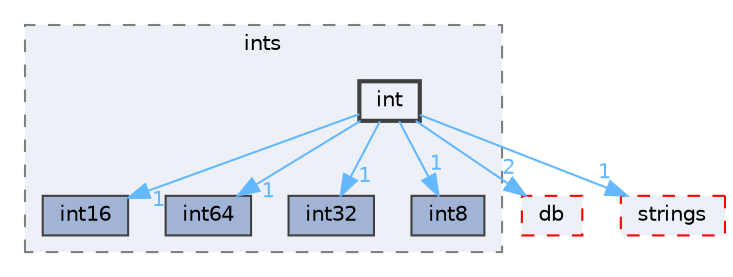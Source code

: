 digraph "src/OpenFOAM/primitives/ints/int"
{
 // LATEX_PDF_SIZE
  bgcolor="transparent";
  edge [fontname=Helvetica,fontsize=10,labelfontname=Helvetica,labelfontsize=10];
  node [fontname=Helvetica,fontsize=10,shape=box,height=0.2,width=0.4];
  compound=true
  subgraph clusterdir_086c067a0e64eeb439d30ae0c44248d8 {
    graph [ bgcolor="#edf0f7", pencolor="grey50", label="ints", fontname=Helvetica,fontsize=10 style="filled,dashed", URL="dir_086c067a0e64eeb439d30ae0c44248d8.html",tooltip=""]
  dir_3c543bf565501185fe412222fdda053a [label="int16", fillcolor="#a2b4d6", color="grey25", style="filled", URL="dir_3c543bf565501185fe412222fdda053a.html",tooltip=""];
  dir_f1e4e40329255f88a5d58467af43fb5d [label="int64", fillcolor="#a2b4d6", color="grey25", style="filled", URL="dir_f1e4e40329255f88a5d58467af43fb5d.html",tooltip=""];
  dir_89913462db5028a6f6117b0a0b2cd520 [label="int32", fillcolor="#a2b4d6", color="grey25", style="filled", URL="dir_89913462db5028a6f6117b0a0b2cd520.html",tooltip=""];
  dir_9d0f454008adc52e89cf1a0e2c6be04a [label="int8", fillcolor="#a2b4d6", color="grey25", style="filled", URL="dir_9d0f454008adc52e89cf1a0e2c6be04a.html",tooltip=""];
  dir_dd8100e19a337b29f44c95e3303ef961 [label="int", fillcolor="#edf0f7", color="grey25", style="filled,bold", URL="dir_dd8100e19a337b29f44c95e3303ef961.html",tooltip=""];
  }
  dir_63c634f7a7cfd679ac26c67fb30fc32f [label="db", fillcolor="#edf0f7", color="red", style="filled,dashed", URL="dir_63c634f7a7cfd679ac26c67fb30fc32f.html",tooltip=""];
  dir_ce1ee507886310df0e74ee2e624fbc88 [label="strings", fillcolor="#edf0f7", color="red", style="filled,dashed", URL="dir_ce1ee507886310df0e74ee2e624fbc88.html",tooltip=""];
  dir_dd8100e19a337b29f44c95e3303ef961->dir_3c543bf565501185fe412222fdda053a [headlabel="1", labeldistance=1.5 headhref="dir_001875_001876.html" href="dir_001875_001876.html" color="steelblue1" fontcolor="steelblue1"];
  dir_dd8100e19a337b29f44c95e3303ef961->dir_63c634f7a7cfd679ac26c67fb30fc32f [headlabel="2", labeldistance=1.5 headhref="dir_001875_000817.html" href="dir_001875_000817.html" color="steelblue1" fontcolor="steelblue1"];
  dir_dd8100e19a337b29f44c95e3303ef961->dir_89913462db5028a6f6117b0a0b2cd520 [headlabel="1", labeldistance=1.5 headhref="dir_001875_001877.html" href="dir_001875_001877.html" color="steelblue1" fontcolor="steelblue1"];
  dir_dd8100e19a337b29f44c95e3303ef961->dir_9d0f454008adc52e89cf1a0e2c6be04a [headlabel="1", labeldistance=1.5 headhref="dir_001875_001879.html" href="dir_001875_001879.html" color="steelblue1" fontcolor="steelblue1"];
  dir_dd8100e19a337b29f44c95e3303ef961->dir_ce1ee507886310df0e74ee2e624fbc88 [headlabel="1", labeldistance=1.5 headhref="dir_001875_003792.html" href="dir_001875_003792.html" color="steelblue1" fontcolor="steelblue1"];
  dir_dd8100e19a337b29f44c95e3303ef961->dir_f1e4e40329255f88a5d58467af43fb5d [headlabel="1", labeldistance=1.5 headhref="dir_001875_001878.html" href="dir_001875_001878.html" color="steelblue1" fontcolor="steelblue1"];
}
